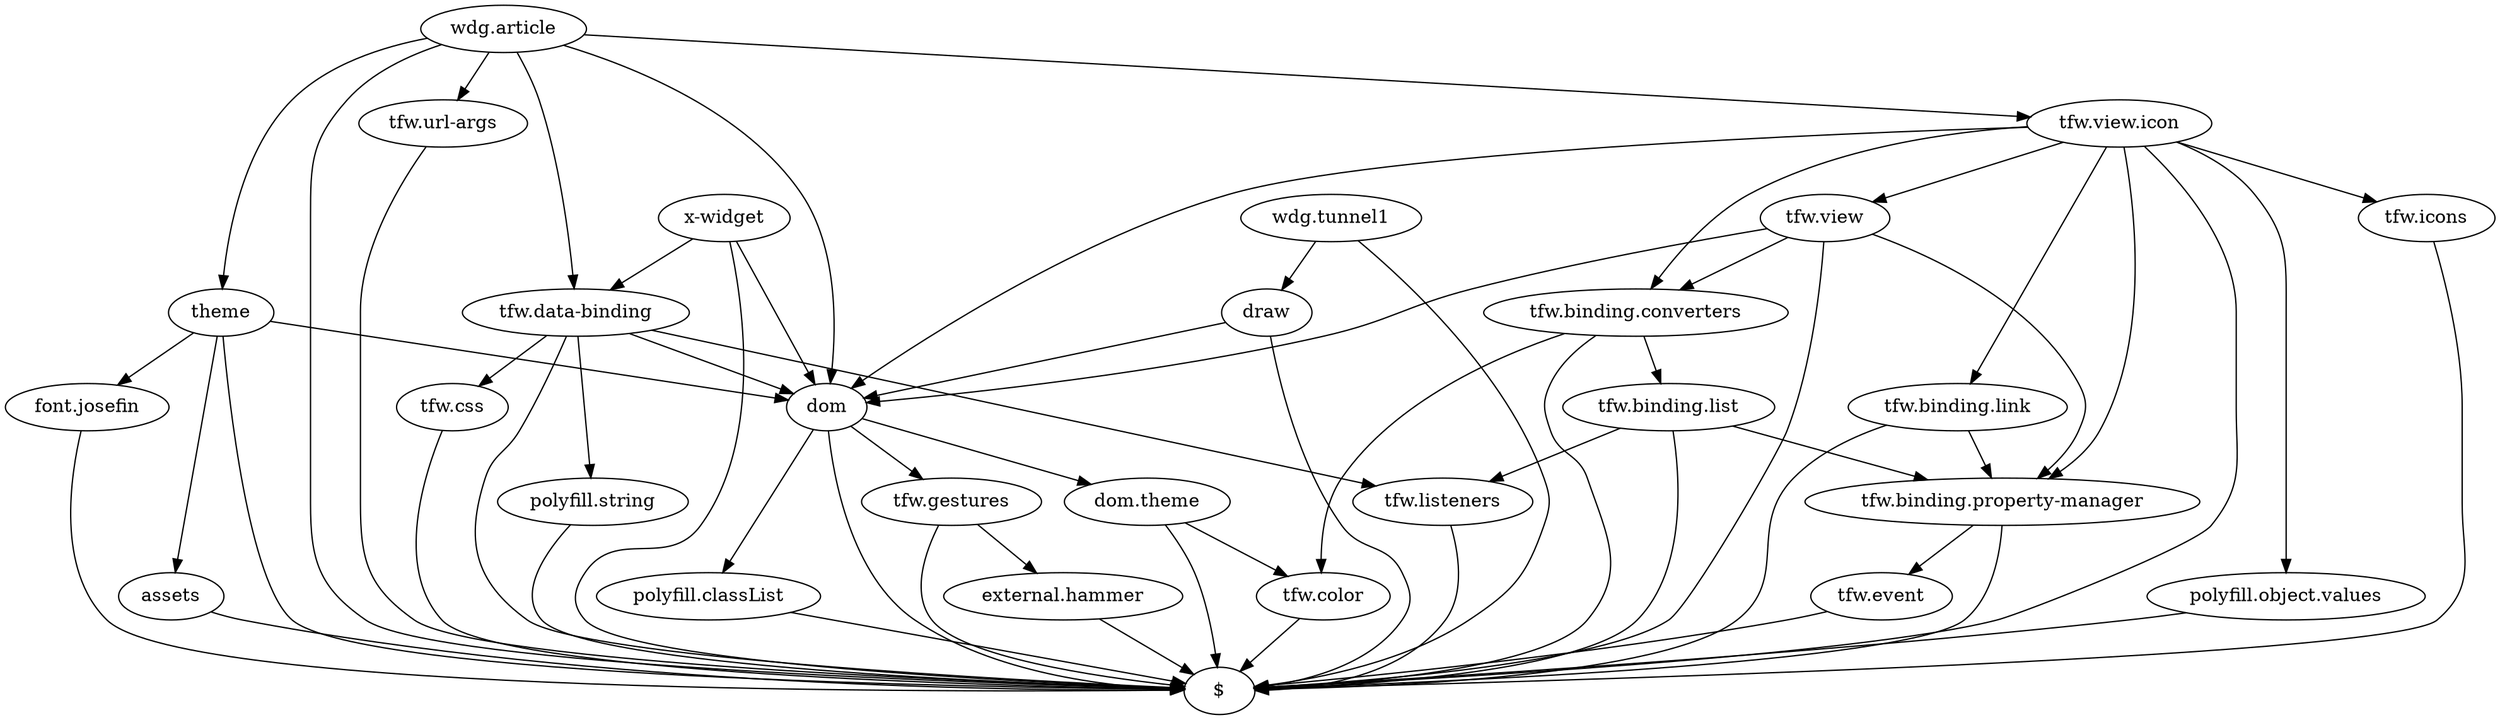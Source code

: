 digraph dependencies {
    "assets" -> "$"
    "wdg.article" -> "$"

    "wdg.article" -> "theme"

    "wdg.article" -> "dom"

    "wdg.article" -> "tfw.data-binding"

    "wdg.article" -> "tfw.view.icon"

    "wdg.article" -> "tfw.url-args"
    "tfw.url-args" -> "$"
    "tfw.view.icon" -> "$"

    "tfw.view.icon" -> "polyfill.object.values"

    "tfw.view.icon" -> "dom"

    "tfw.view.icon" -> "tfw.icons"

    "tfw.view.icon" -> "tfw.binding.property-manager"

    "tfw.view.icon" -> "tfw.view"

    "tfw.view.icon" -> "tfw.binding.link"

    "tfw.view.icon" -> "tfw.binding.converters"
    "tfw.binding.converters" -> "$"

    "tfw.binding.converters" -> "tfw.binding.list"

    "tfw.binding.converters" -> "tfw.color"
    "tfw.color" -> "$"
    "tfw.binding.list" -> "$"

    "tfw.binding.list" -> "tfw.binding.property-manager"

    "tfw.binding.list" -> "tfw.listeners"
    "tfw.listeners" -> "$"
    "tfw.binding.property-manager" -> "$"

    "tfw.binding.property-manager" -> "tfw.event"
    "tfw.event" -> "$"
    "tfw.binding.link" -> "$"

    "tfw.binding.link" -> "tfw.binding.property-manager"
    "tfw.view" -> "$"

    "tfw.view" -> "dom"

    "tfw.view" -> "tfw.binding.property-manager"

    "tfw.view" -> "tfw.binding.converters"
    "dom" -> "$"

    "dom" -> "polyfill.classList"

    "dom" -> "dom.theme"

    "dom" -> "tfw.gestures"
    "tfw.gestures" -> "$"

    "tfw.gestures" -> "external.hammer"
    "external.hammer" -> "$"
    "dom.theme" -> "$"

    "dom.theme" -> "tfw.color"
    "polyfill.classList" -> "$"
    "tfw.icons" -> "$"
    "polyfill.object.values" -> "$"
    "tfw.data-binding" -> "$"

    "tfw.data-binding" -> "polyfill.string"

    "tfw.data-binding" -> "dom"

    "tfw.data-binding" -> "tfw.css"

    "tfw.data-binding" -> "tfw.listeners"
    "tfw.css" -> "$"
    "polyfill.string" -> "$"
    "theme" -> "$"

    "theme" -> "assets"

    "theme" -> "font.josefin"

    "theme" -> "dom"
    "font.josefin" -> "$"
    "x-widget" -> "$"

    "x-widget" -> "dom"

    "x-widget" -> "tfw.data-binding"
    "wdg.tunnel1" -> "$"

    "wdg.tunnel1" -> "draw"
    "draw" -> "$"

    "draw" -> "dom"

}